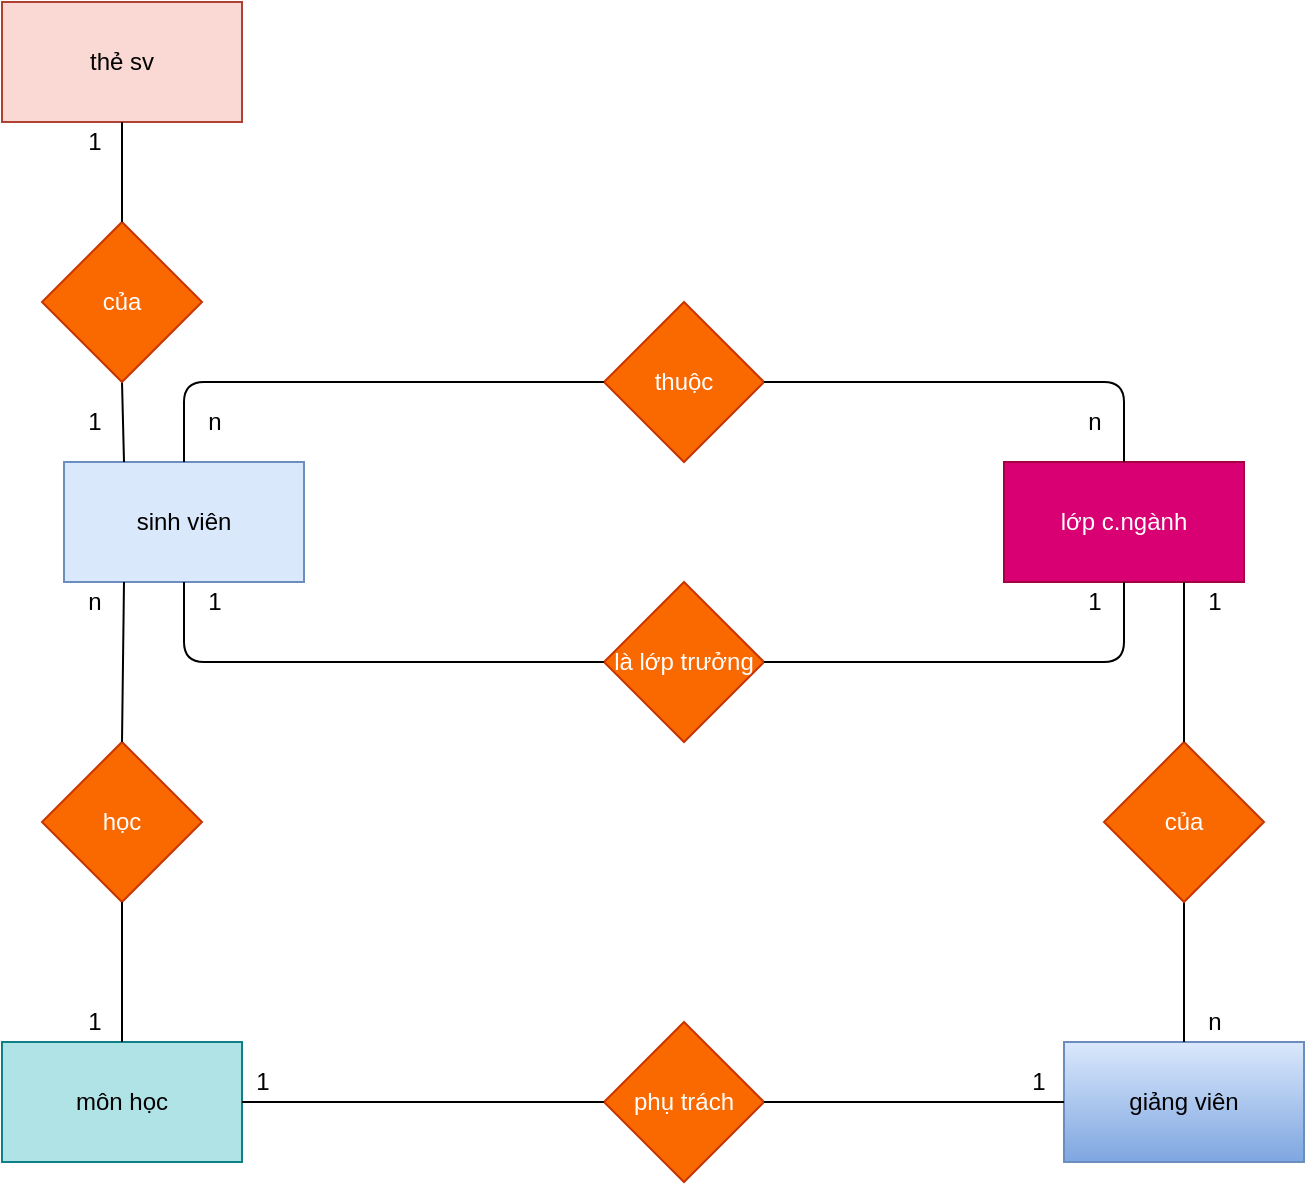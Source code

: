 <mxfile version="14.4.3" type="device"><diagram id="sPoQj5D--AS-NR_MbkXc" name="Page-1"><mxGraphModel dx="1205" dy="1796" grid="1" gridSize="10" guides="1" tooltips="1" connect="1" arrows="1" fold="1" page="1" pageScale="1" pageWidth="850" pageHeight="1100" math="0" shadow="0"><root><mxCell id="0"/><mxCell id="1" parent="0"/><mxCell id="GZbWjHwOBjKDcM05Wxnp-1" value="sinh viên" style="whiteSpace=wrap;html=1;fillColor=#dae8fc;strokeColor=#6c8ebf;" vertex="1" parent="1"><mxGeometry x="125" y="150" width="120" height="60" as="geometry"/></mxCell><mxCell id="GZbWjHwOBjKDcM05Wxnp-2" value="thuộc" style="rhombus;whiteSpace=wrap;html=1;fillColor=#fa6800;strokeColor=#C73500;fontColor=#ffffff;" vertex="1" parent="1"><mxGeometry x="395" y="70" width="80" height="80" as="geometry"/></mxCell><mxCell id="GZbWjHwOBjKDcM05Wxnp-3" value="lớp c.ngành" style="whiteSpace=wrap;html=1;fillColor=#d80073;strokeColor=#A50040;fontColor=#ffffff;" vertex="1" parent="1"><mxGeometry x="595" y="150" width="120" height="60" as="geometry"/></mxCell><mxCell id="GZbWjHwOBjKDcM05Wxnp-4" value="là lớp trưởng" style="rhombus;whiteSpace=wrap;html=1;fillColor=#fa6800;strokeColor=#C73500;fontColor=#ffffff;" vertex="1" parent="1"><mxGeometry x="395" y="210" width="80" height="80" as="geometry"/></mxCell><mxCell id="GZbWjHwOBjKDcM05Wxnp-5" value="" style="endArrow=none;html=1;exitX=0.5;exitY=0;exitDx=0;exitDy=0;entryX=0;entryY=0.5;entryDx=0;entryDy=0;" edge="1" parent="1" source="GZbWjHwOBjKDcM05Wxnp-1" target="GZbWjHwOBjKDcM05Wxnp-2"><mxGeometry width="50" height="50" relative="1" as="geometry"><mxPoint x="205" y="170" as="sourcePoint"/><mxPoint x="255" y="120" as="targetPoint"/><Array as="points"><mxPoint x="185" y="110"/></Array></mxGeometry></mxCell><mxCell id="GZbWjHwOBjKDcM05Wxnp-6" value="" style="endArrow=none;html=1;entryX=0.5;entryY=1;entryDx=0;entryDy=0;exitX=1;exitY=0.5;exitDx=0;exitDy=0;" edge="1" parent="1" source="GZbWjHwOBjKDcM05Wxnp-4" target="GZbWjHwOBjKDcM05Wxnp-3"><mxGeometry width="50" height="50" relative="1" as="geometry"><mxPoint x="495" y="330" as="sourcePoint"/><mxPoint x="545" y="280" as="targetPoint"/><Array as="points"><mxPoint x="655" y="250"/></Array></mxGeometry></mxCell><mxCell id="GZbWjHwOBjKDcM05Wxnp-7" value="" style="endArrow=none;html=1;exitX=0.5;exitY=1;exitDx=0;exitDy=0;entryX=0;entryY=0.5;entryDx=0;entryDy=0;" edge="1" parent="1" source="GZbWjHwOBjKDcM05Wxnp-1" target="GZbWjHwOBjKDcM05Wxnp-4"><mxGeometry width="50" height="50" relative="1" as="geometry"><mxPoint x="225" y="290" as="sourcePoint"/><mxPoint x="275" y="240" as="targetPoint"/><Array as="points"><mxPoint x="185" y="250"/></Array></mxGeometry></mxCell><mxCell id="GZbWjHwOBjKDcM05Wxnp-9" value="" style="endArrow=none;html=1;exitX=1;exitY=0.5;exitDx=0;exitDy=0;entryX=0.5;entryY=0;entryDx=0;entryDy=0;" edge="1" parent="1" source="GZbWjHwOBjKDcM05Wxnp-2" target="GZbWjHwOBjKDcM05Wxnp-3"><mxGeometry width="50" height="50" relative="1" as="geometry"><mxPoint x="495" y="140" as="sourcePoint"/><mxPoint x="545" y="90" as="targetPoint"/><Array as="points"><mxPoint x="655" y="110"/></Array></mxGeometry></mxCell><mxCell id="GZbWjHwOBjKDcM05Wxnp-10" value="thẻ sv" style="whiteSpace=wrap;html=1;fillColor=#fad9d5;strokeColor=#ae4132;" vertex="1" parent="1"><mxGeometry x="94" y="-80" width="120" height="60" as="geometry"/></mxCell><mxCell id="GZbWjHwOBjKDcM05Wxnp-11" value="môn học" style="whiteSpace=wrap;html=1;fillColor=#b0e3e6;strokeColor=#0e8088;" vertex="1" parent="1"><mxGeometry x="94" y="440" width="120" height="60" as="geometry"/></mxCell><mxCell id="GZbWjHwOBjKDcM05Wxnp-13" value="giảng viên" style="whiteSpace=wrap;html=1;gradientColor=#7ea6e0;fillColor=#dae8fc;strokeColor=#6c8ebf;" vertex="1" parent="1"><mxGeometry x="625" y="440" width="120" height="60" as="geometry"/></mxCell><mxCell id="GZbWjHwOBjKDcM05Wxnp-14" value="" style="endArrow=none;html=1;entryX=0.25;entryY=0;entryDx=0;entryDy=0;exitX=0.5;exitY=1;exitDx=0;exitDy=0;" edge="1" parent="1" source="GZbWjHwOBjKDcM05Wxnp-28" target="GZbWjHwOBjKDcM05Wxnp-1"><mxGeometry width="50" height="50" relative="1" as="geometry"><mxPoint x="155" y="50" as="sourcePoint"/><mxPoint x="210" y="270" as="targetPoint"/></mxGeometry></mxCell><mxCell id="GZbWjHwOBjKDcM05Wxnp-15" value="" style="endArrow=none;html=1;exitX=0.5;exitY=0;exitDx=0;exitDy=0;entryX=0.5;entryY=1;entryDx=0;entryDy=0;" edge="1" parent="1" source="GZbWjHwOBjKDcM05Wxnp-13" target="GZbWjHwOBjKDcM05Wxnp-26"><mxGeometry width="50" height="50" relative="1" as="geometry"><mxPoint x="650" y="380" as="sourcePoint"/><mxPoint x="660" y="290" as="targetPoint"/></mxGeometry></mxCell><mxCell id="GZbWjHwOBjKDcM05Wxnp-18" value="học" style="rhombus;whiteSpace=wrap;html=1;fillColor=#fa6800;strokeColor=#C73500;fontColor=#ffffff;" vertex="1" parent="1"><mxGeometry x="114" y="290" width="80" height="80" as="geometry"/></mxCell><mxCell id="GZbWjHwOBjKDcM05Wxnp-20" value="" style="endArrow=none;html=1;entryX=0.25;entryY=1;entryDx=0;entryDy=0;exitX=0.5;exitY=0;exitDx=0;exitDy=0;" edge="1" parent="1" source="GZbWjHwOBjKDcM05Wxnp-18" target="GZbWjHwOBjKDcM05Wxnp-1"><mxGeometry width="50" height="50" relative="1" as="geometry"><mxPoint x="60" y="260" as="sourcePoint"/><mxPoint x="110" y="210" as="targetPoint"/><Array as="points"/></mxGeometry></mxCell><mxCell id="GZbWjHwOBjKDcM05Wxnp-22" value="phụ trách" style="rhombus;whiteSpace=wrap;html=1;fillColor=#fa6800;strokeColor=#C73500;fontColor=#ffffff;" vertex="1" parent="1"><mxGeometry x="395" y="430" width="80" height="80" as="geometry"/></mxCell><mxCell id="GZbWjHwOBjKDcM05Wxnp-23" value="" style="endArrow=none;html=1;exitX=1;exitY=0.5;exitDx=0;exitDy=0;entryX=0;entryY=0.5;entryDx=0;entryDy=0;" edge="1" parent="1" source="GZbWjHwOBjKDcM05Wxnp-11" target="GZbWjHwOBjKDcM05Wxnp-22"><mxGeometry width="50" height="50" relative="1" as="geometry"><mxPoint x="570" y="530" as="sourcePoint"/><mxPoint x="620" y="480" as="targetPoint"/></mxGeometry></mxCell><mxCell id="GZbWjHwOBjKDcM05Wxnp-26" value="của" style="rhombus;whiteSpace=wrap;html=1;fillColor=#fa6800;strokeColor=#C73500;fontColor=#ffffff;" vertex="1" parent="1"><mxGeometry x="645" y="290" width="80" height="80" as="geometry"/></mxCell><mxCell id="GZbWjHwOBjKDcM05Wxnp-28" value="của" style="rhombus;whiteSpace=wrap;html=1;fillColor=#fa6800;strokeColor=#C73500;fontColor=#ffffff;" vertex="1" parent="1"><mxGeometry x="114" y="30" width="80" height="80" as="geometry"/></mxCell><mxCell id="GZbWjHwOBjKDcM05Wxnp-29" value="" style="endArrow=none;html=1;entryX=0.5;entryY=1;entryDx=0;entryDy=0;exitX=0.5;exitY=0;exitDx=0;exitDy=0;" edge="1" parent="1" source="GZbWjHwOBjKDcM05Wxnp-28" target="GZbWjHwOBjKDcM05Wxnp-10"><mxGeometry width="50" height="50" relative="1" as="geometry"><mxPoint x="130" y="40" as="sourcePoint"/><mxPoint x="180" y="-10" as="targetPoint"/></mxGeometry></mxCell><mxCell id="GZbWjHwOBjKDcM05Wxnp-30" value="1" style="text;html=1;align=center;verticalAlign=middle;resizable=0;points=[];autosize=1;" vertex="1" parent="1"><mxGeometry x="130" y="-20" width="20" height="20" as="geometry"/></mxCell><mxCell id="GZbWjHwOBjKDcM05Wxnp-31" value="1" style="text;html=1;align=center;verticalAlign=middle;resizable=0;points=[];autosize=1;" vertex="1" parent="1"><mxGeometry x="130" y="120" width="20" height="20" as="geometry"/></mxCell><mxCell id="GZbWjHwOBjKDcM05Wxnp-32" value="1" style="text;html=1;align=center;verticalAlign=middle;resizable=0;points=[];autosize=1;" vertex="1" parent="1"><mxGeometry x="630" y="210" width="20" height="20" as="geometry"/></mxCell><mxCell id="GZbWjHwOBjKDcM05Wxnp-33" value="1" style="text;html=1;align=center;verticalAlign=middle;resizable=0;points=[];autosize=1;" vertex="1" parent="1"><mxGeometry x="190" y="210" width="20" height="20" as="geometry"/></mxCell><mxCell id="GZbWjHwOBjKDcM05Wxnp-34" value="n" style="text;html=1;align=center;verticalAlign=middle;resizable=0;points=[];autosize=1;" vertex="1" parent="1"><mxGeometry x="190" y="120" width="20" height="20" as="geometry"/></mxCell><mxCell id="GZbWjHwOBjKDcM05Wxnp-35" value="n" style="text;html=1;align=center;verticalAlign=middle;resizable=0;points=[];autosize=1;" vertex="1" parent="1"><mxGeometry x="630" y="120" width="20" height="20" as="geometry"/></mxCell><mxCell id="GZbWjHwOBjKDcM05Wxnp-36" value="" style="endArrow=none;html=1;entryX=0.75;entryY=1;entryDx=0;entryDy=0;exitX=0.5;exitY=0;exitDx=0;exitDy=0;" edge="1" parent="1" source="GZbWjHwOBjKDcM05Wxnp-26" target="GZbWjHwOBjKDcM05Wxnp-3"><mxGeometry width="50" height="50" relative="1" as="geometry"><mxPoint x="692" y="270" as="sourcePoint"/><mxPoint x="670" y="290" as="targetPoint"/></mxGeometry></mxCell><mxCell id="GZbWjHwOBjKDcM05Wxnp-37" value="" style="endArrow=none;html=1;entryX=0.5;entryY=1;entryDx=0;entryDy=0;exitX=0.5;exitY=0;exitDx=0;exitDy=0;" edge="1" parent="1" source="GZbWjHwOBjKDcM05Wxnp-11" target="GZbWjHwOBjKDcM05Wxnp-18"><mxGeometry width="50" height="50" relative="1" as="geometry"><mxPoint x="60" y="490" as="sourcePoint"/><mxPoint x="110" y="440" as="targetPoint"/></mxGeometry></mxCell><mxCell id="GZbWjHwOBjKDcM05Wxnp-38" value="n" style="text;html=1;align=center;verticalAlign=middle;resizable=0;points=[];autosize=1;" vertex="1" parent="1"><mxGeometry x="130" y="210" width="20" height="20" as="geometry"/></mxCell><mxCell id="GZbWjHwOBjKDcM05Wxnp-40" value="" style="endArrow=none;html=1;entryX=0;entryY=0.5;entryDx=0;entryDy=0;exitX=1;exitY=0.5;exitDx=0;exitDy=0;" edge="1" parent="1" source="GZbWjHwOBjKDcM05Wxnp-22" target="GZbWjHwOBjKDcM05Wxnp-13"><mxGeometry width="50" height="50" relative="1" as="geometry"><mxPoint x="310" y="420" as="sourcePoint"/><mxPoint x="360" y="370" as="targetPoint"/></mxGeometry></mxCell><mxCell id="GZbWjHwOBjKDcM05Wxnp-41" value="1" style="text;html=1;align=center;verticalAlign=middle;resizable=0;points=[];autosize=1;" vertex="1" parent="1"><mxGeometry x="214" y="450" width="20" height="20" as="geometry"/></mxCell><mxCell id="GZbWjHwOBjKDcM05Wxnp-42" value="1" style="text;html=1;align=center;verticalAlign=middle;resizable=0;points=[];autosize=1;" vertex="1" parent="1"><mxGeometry x="602" y="450" width="20" height="20" as="geometry"/></mxCell><mxCell id="GZbWjHwOBjKDcM05Wxnp-43" value="1" style="text;html=1;align=center;verticalAlign=middle;resizable=0;points=[];autosize=1;" vertex="1" parent="1"><mxGeometry x="690" y="210" width="20" height="20" as="geometry"/></mxCell><mxCell id="GZbWjHwOBjKDcM05Wxnp-44" value="n" style="text;html=1;align=center;verticalAlign=middle;resizable=0;points=[];autosize=1;" vertex="1" parent="1"><mxGeometry x="690" y="420" width="20" height="20" as="geometry"/></mxCell><mxCell id="GZbWjHwOBjKDcM05Wxnp-45" value="1" style="text;html=1;align=center;verticalAlign=middle;resizable=0;points=[];autosize=1;" vertex="1" parent="1"><mxGeometry x="130" y="420" width="20" height="20" as="geometry"/></mxCell></root></mxGraphModel></diagram></mxfile>